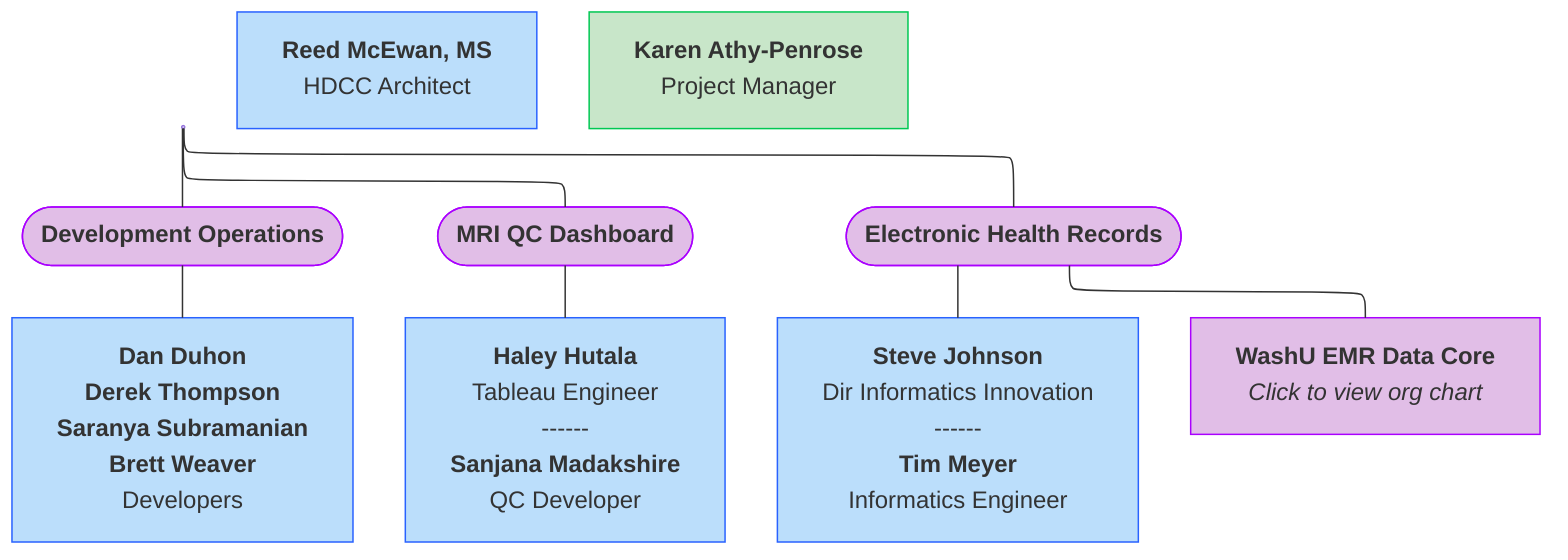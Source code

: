 ---
config:
  layout: elk
---
flowchart TB
    B["<b>Karen Athy-Penrose</b><br>Project Manager"] --- n2(["<b>Development Operations</b>"]) & n3(["<b>MRI QC Dashboard</b>"]) & n4(["<b>Electronic Health Records</b>"])
    n2 --- F["<b>Dan Duhon<br>Derek Thompson<br>Saranya Subramanian<br>Brett Weaver</b><br>Developers"]
    n3 --- G["<b>Haley Hutala</b><br>Tableau Engineer
    ------
    <b>Sanjana Madakshire</b><br>QC Developer"]
    n4 --- H["<b>Steve Johnson</b><br>Dir Informatics Innovation
    ------
    <b>Tim Meyer</b><br>Informatics Engineer"]
    n4 --- n5["<b>WashU EMR Data Core<br></b><i>Click to view org chart</i>"]
    E["<b>Reed McEwan, MS</b><br>HDCC Architect"]
    n6["<b>Karen Athy-Penrose</b><br>Project Manager"]
    B@{ shape: anchor}
    n6@{ shape: rect}
    style B fill:#C8E6C9,stroke:#00C853
    style n2 fill:#E1BEE7,stroke:#AA00FF
    style n3 fill:#E1BEE7,stroke:#AA00FF
    style n4 fill:#E1BEE7,stroke:#AA00FF
    style F fill:#BBDEFB,stroke:#2962FF
    style G fill:#BBDEFB,stroke:#2962FF
    style H fill:#BBDEFB,stroke:#2962FF
    style n5 fill:#E1BEE7,stroke:#AA00FF
    style E fill:#BBDEFB,stroke:#2962FF
    style n6 fill:#C8E6C9,stroke:#00C853
    click n5 "#washu"